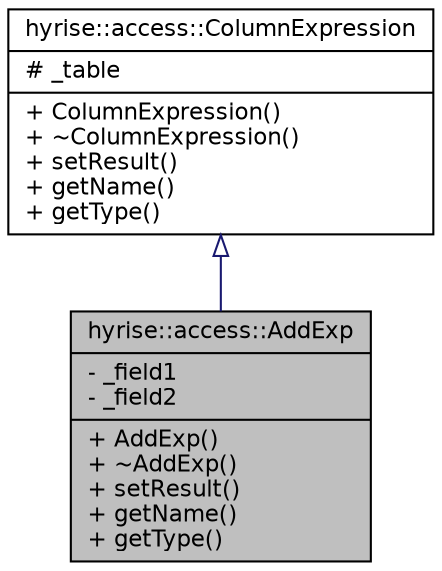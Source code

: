 digraph "hyrise::access::AddExp"
{
  edge [fontname="Helvetica",fontsize="11",labelfontname="Helvetica",labelfontsize="11"];
  node [fontname="Helvetica",fontsize="11",shape=record];
  Node1 [label="{hyrise::access::AddExp\n|- _field1\l- _field2\l|+ AddExp()\l+ ~AddExp()\l+ setResult()\l+ getName()\l+ getType()\l}",height=0.2,width=0.4,color="black", fillcolor="grey75", style="filled" fontcolor="black"];
  Node2 -> Node1 [dir="back",color="midnightblue",fontsize="11",style="solid",arrowtail="onormal",fontname="Helvetica"];
  Node2 [label="{hyrise::access::ColumnExpression\n|# _table\l|+ ColumnExpression()\l+ ~ColumnExpression()\l+ setResult()\l+ getName()\l+ getType()\l}",height=0.2,width=0.4,color="black", fillcolor="white", style="filled",URL="$classhyrise_1_1access_1_1_column_expression.html"];
}
